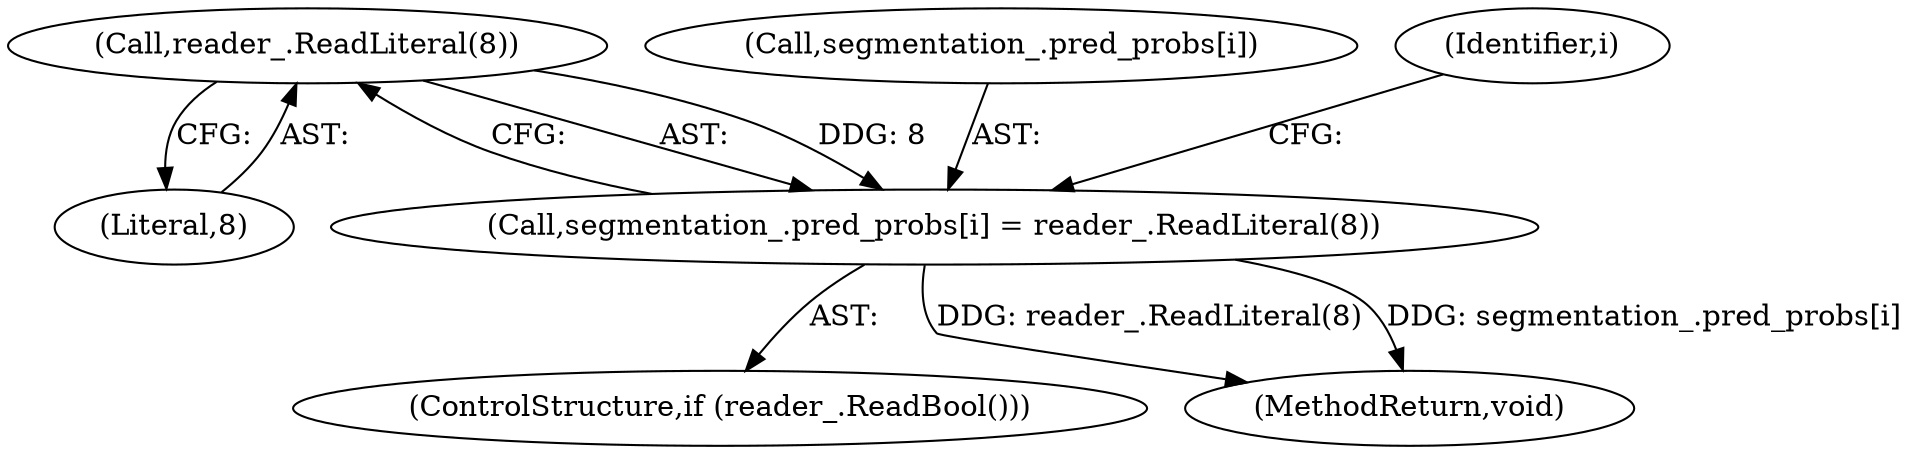 digraph "1_Chrome_27c68f543e5eba779902447445dfb05ec3f5bf75_20@API" {
"1000170" [label="(Call,reader_.ReadLiteral(8))"];
"1000164" [label="(Call,segmentation_.pred_probs[i] = reader_.ReadLiteral(8))"];
"1000170" [label="(Call,reader_.ReadLiteral(8))"];
"1000165" [label="(Call,segmentation_.pred_probs[i])"];
"1000171" [label="(Literal,8)"];
"1000162" [label="(ControlStructure,if (reader_.ReadBool()))"];
"1000160" [label="(Identifier,i)"];
"1000164" [label="(Call,segmentation_.pred_probs[i] = reader_.ReadLiteral(8))"];
"1000172" [label="(MethodReturn,void)"];
"1000170" -> "1000164"  [label="AST: "];
"1000170" -> "1000171"  [label="CFG: "];
"1000171" -> "1000170"  [label="AST: "];
"1000164" -> "1000170"  [label="CFG: "];
"1000170" -> "1000164"  [label="DDG: 8"];
"1000164" -> "1000162"  [label="AST: "];
"1000165" -> "1000164"  [label="AST: "];
"1000160" -> "1000164"  [label="CFG: "];
"1000164" -> "1000172"  [label="DDG: reader_.ReadLiteral(8)"];
"1000164" -> "1000172"  [label="DDG: segmentation_.pred_probs[i]"];
}
